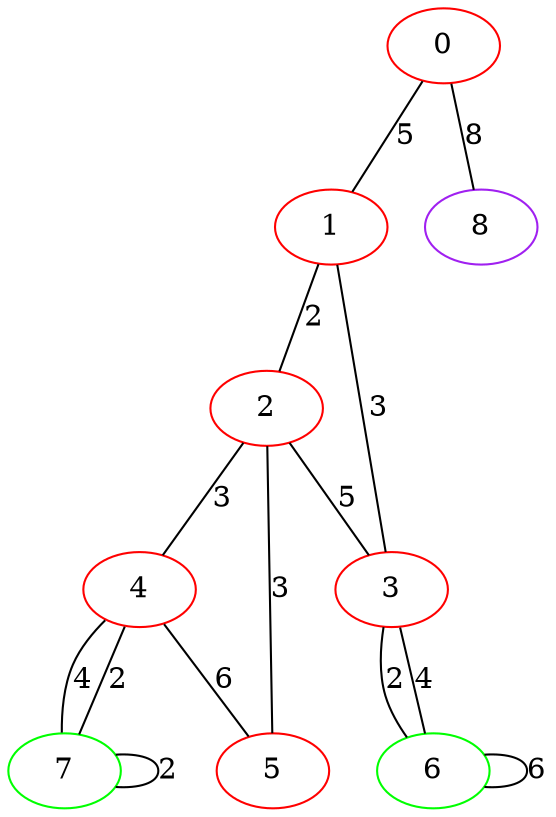 graph "" {
0 [color=red, weight=1];
1 [color=red, weight=1];
2 [color=red, weight=1];
3 [color=red, weight=1];
4 [color=red, weight=1];
5 [color=red, weight=1];
6 [color=green, weight=2];
7 [color=green, weight=2];
8 [color=purple, weight=4];
0 -- 8  [key=0, label=8];
0 -- 1  [key=0, label=5];
1 -- 2  [key=0, label=2];
1 -- 3  [key=0, label=3];
2 -- 3  [key=0, label=5];
2 -- 4  [key=0, label=3];
2 -- 5  [key=0, label=3];
3 -- 6  [key=0, label=2];
3 -- 6  [key=1, label=4];
4 -- 5  [key=0, label=6];
4 -- 7  [key=0, label=4];
4 -- 7  [key=1, label=2];
6 -- 6  [key=0, label=6];
7 -- 7  [key=0, label=2];
}
